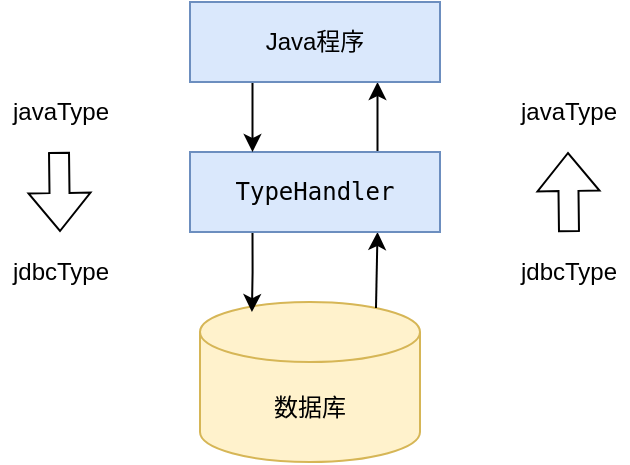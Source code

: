 <mxfile version="15.8.4" type="device"><diagram id="ouyT3wUOLtxtKle_UIXm" name="第 1 页"><mxGraphModel dx="946" dy="625" grid="1" gridSize="10" guides="1" tooltips="1" connect="1" arrows="1" fold="1" page="1" pageScale="1" pageWidth="827" pageHeight="1169" math="0" shadow="0"><root><mxCell id="0"/><mxCell id="1" parent="0"/><mxCell id="p-n931Z5VDolxFbURA1h-1" value="数据库" style="shape=cylinder3;whiteSpace=wrap;html=1;boundedLbl=1;backgroundOutline=1;size=15;fillColor=#fff2cc;strokeColor=#d6b656;" vertex="1" parent="1"><mxGeometry x="220" y="565" width="110" height="80" as="geometry"/></mxCell><mxCell id="p-n931Z5VDolxFbURA1h-5" style="edgeStyle=orthogonalEdgeStyle;rounded=0;orthogonalLoop=1;jettySize=auto;html=1;exitX=0.25;exitY=1;exitDx=0;exitDy=0;entryX=0.236;entryY=0.063;entryDx=0;entryDy=0;entryPerimeter=0;" edge="1" parent="1" source="p-n931Z5VDolxFbURA1h-2" target="p-n931Z5VDolxFbURA1h-1"><mxGeometry relative="1" as="geometry"/></mxCell><mxCell id="p-n931Z5VDolxFbURA1h-6" style="edgeStyle=orthogonalEdgeStyle;rounded=0;orthogonalLoop=1;jettySize=auto;html=1;exitX=0.75;exitY=1;exitDx=0;exitDy=0;entryX=0.8;entryY=0.038;entryDx=0;entryDy=0;entryPerimeter=0;startArrow=classic;startFill=1;endArrow=none;endFill=0;" edge="1" parent="1" source="p-n931Z5VDolxFbURA1h-2" target="p-n931Z5VDolxFbURA1h-1"><mxGeometry relative="1" as="geometry"/></mxCell><mxCell id="p-n931Z5VDolxFbURA1h-7" style="edgeStyle=orthogonalEdgeStyle;rounded=0;orthogonalLoop=1;jettySize=auto;html=1;exitX=0.75;exitY=0;exitDx=0;exitDy=0;entryX=0.75;entryY=1;entryDx=0;entryDy=0;" edge="1" parent="1" source="p-n931Z5VDolxFbURA1h-2" target="p-n931Z5VDolxFbURA1h-3"><mxGeometry relative="1" as="geometry"/></mxCell><mxCell id="p-n931Z5VDolxFbURA1h-2" value="&lt;pre&gt;TypeHandler&lt;/pre&gt;" style="rounded=0;whiteSpace=wrap;html=1;fillColor=#dae8fc;strokeColor=#6c8ebf;" vertex="1" parent="1"><mxGeometry x="215" y="490" width="125" height="40" as="geometry"/></mxCell><mxCell id="p-n931Z5VDolxFbURA1h-4" style="edgeStyle=orthogonalEdgeStyle;rounded=0;orthogonalLoop=1;jettySize=auto;html=1;exitX=0.25;exitY=1;exitDx=0;exitDy=0;entryX=0.25;entryY=0;entryDx=0;entryDy=0;" edge="1" parent="1" source="p-n931Z5VDolxFbURA1h-3" target="p-n931Z5VDolxFbURA1h-2"><mxGeometry relative="1" as="geometry"/></mxCell><mxCell id="p-n931Z5VDolxFbURA1h-3" value="Java程序" style="rounded=0;whiteSpace=wrap;html=1;fillColor=#dae8fc;strokeColor=#6c8ebf;" vertex="1" parent="1"><mxGeometry x="215" y="415" width="125" height="40" as="geometry"/></mxCell><mxCell id="p-n931Z5VDolxFbURA1h-8" value="javaType" style="text;html=1;align=center;verticalAlign=middle;resizable=0;points=[];autosize=1;strokeColor=none;fillColor=none;" vertex="1" parent="1"><mxGeometry x="120" y="460" width="60" height="20" as="geometry"/></mxCell><mxCell id="p-n931Z5VDolxFbURA1h-9" value="jdbcType" style="text;html=1;align=center;verticalAlign=middle;resizable=0;points=[];autosize=1;strokeColor=none;fillColor=none;" vertex="1" parent="1"><mxGeometry x="120" y="540" width="60" height="20" as="geometry"/></mxCell><mxCell id="p-n931Z5VDolxFbURA1h-10" value="javaType" style="text;html=1;align=center;verticalAlign=middle;resizable=0;points=[];autosize=1;strokeColor=none;fillColor=none;" vertex="1" parent="1"><mxGeometry x="374" y="460" width="60" height="20" as="geometry"/></mxCell><mxCell id="p-n931Z5VDolxFbURA1h-11" value="jdbcType" style="text;html=1;align=center;verticalAlign=middle;resizable=0;points=[];autosize=1;strokeColor=none;fillColor=none;" vertex="1" parent="1"><mxGeometry x="374" y="540" width="60" height="20" as="geometry"/></mxCell><mxCell id="p-n931Z5VDolxFbURA1h-12" value="" style="shape=flexArrow;endArrow=classic;html=1;rounded=0;" edge="1" parent="1"><mxGeometry width="50" height="50" relative="1" as="geometry"><mxPoint x="149.5" y="490" as="sourcePoint"/><mxPoint x="150" y="530" as="targetPoint"/></mxGeometry></mxCell><mxCell id="p-n931Z5VDolxFbURA1h-19" value="" style="shape=flexArrow;endArrow=classic;html=1;rounded=0;" edge="1" parent="1"><mxGeometry width="50" height="50" relative="1" as="geometry"><mxPoint x="404.5" y="530" as="sourcePoint"/><mxPoint x="404" y="490" as="targetPoint"/></mxGeometry></mxCell></root></mxGraphModel></diagram></mxfile>